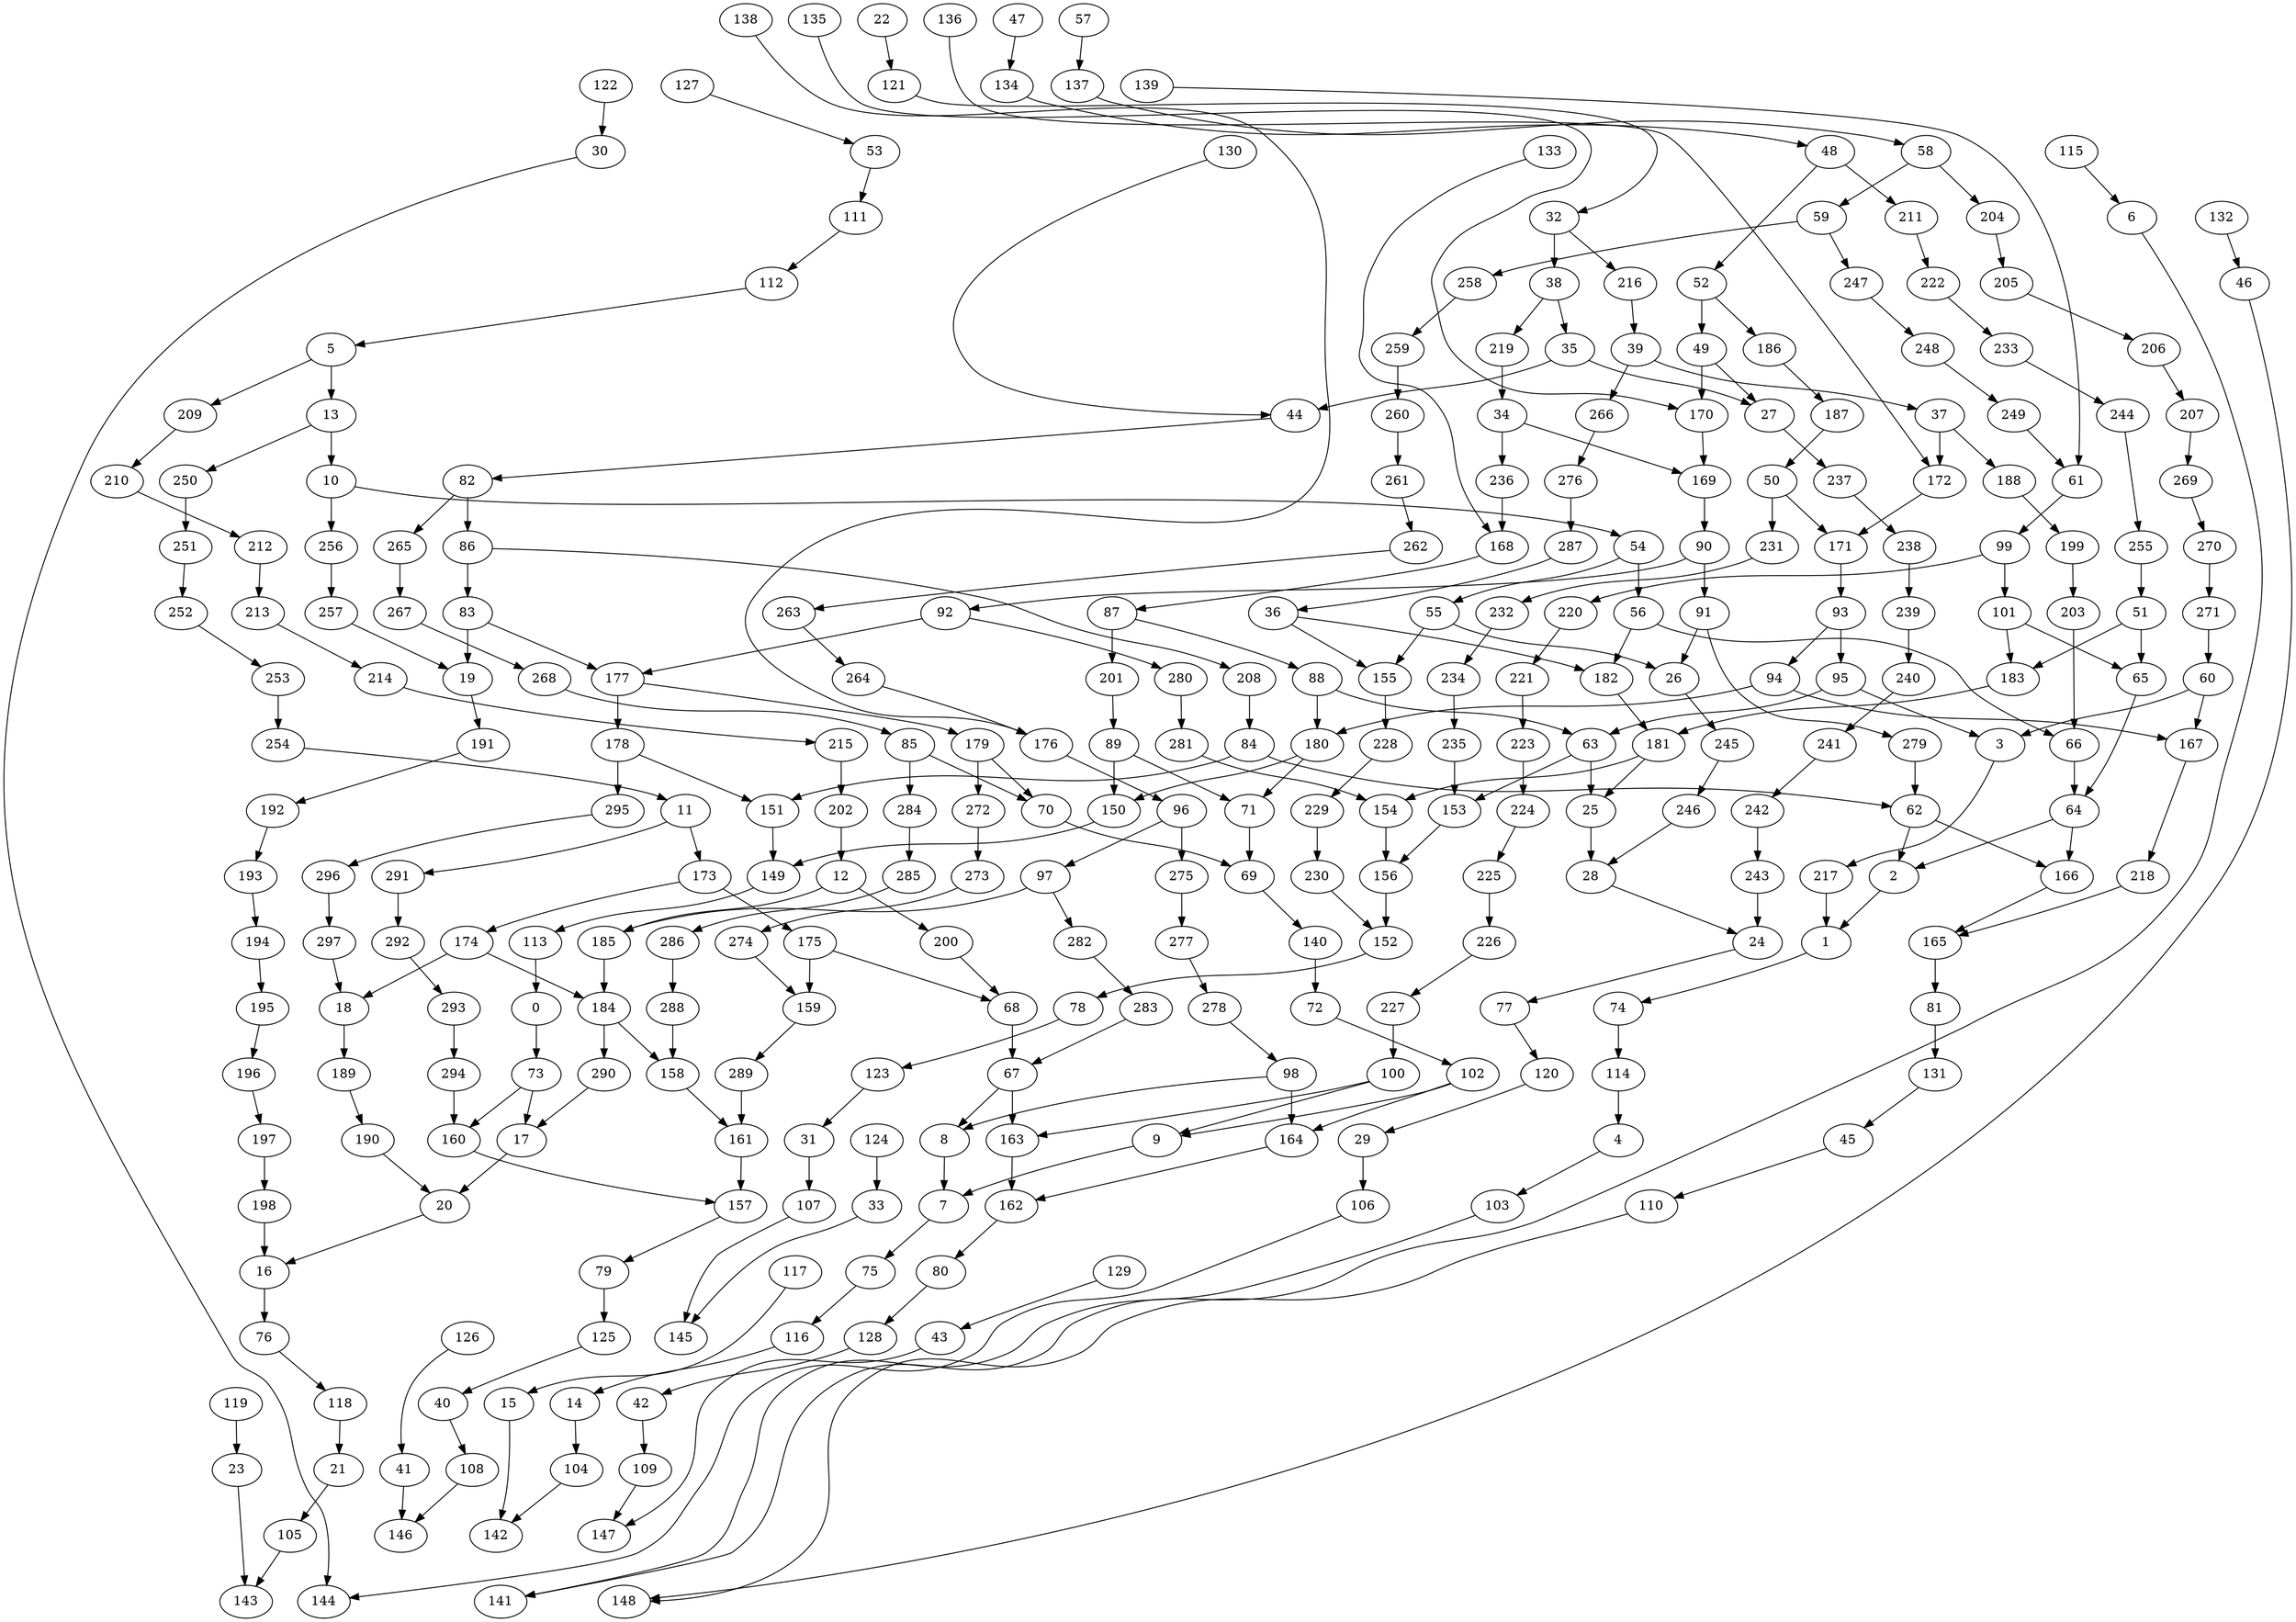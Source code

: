 digraph g {
0;
1;
2;
3;
4;
5;
6;
7;
8;
9;
10;
11;
12;
13;
14;
15;
16;
17;
18;
19;
20;
21;
22;
23;
24;
25;
26;
27;
28;
29;
30;
31;
32;
33;
34;
35;
36;
37;
38;
39;
40;
41;
42;
43;
44;
45;
46;
47;
48;
49;
50;
51;
52;
53;
54;
55;
56;
57;
58;
59;
60;
61;
62;
63;
64;
65;
66;
67;
68;
69;
70;
71;
72;
73;
74;
75;
76;
77;
78;
79;
80;
81;
82;
83;
84;
85;
86;
87;
88;
89;
90;
91;
92;
93;
94;
95;
96;
97;
98;
99;
100;
101;
102;
103;
104;
105;
106;
107;
108;
109;
110;
111;
112;
113;
114;
115;
116;
117;
118;
119;
120;
121;
122;
123;
124;
125;
126;
127;
128;
129;
130;
131;
132;
133;
134;
135;
136;
137;
138;
139;
140;
141;
142;
143;
144;
145;
146;
147;
148;
149;
150;
151;
152;
153;
154;
155;
156;
157;
158;
159;
160;
161;
162;
163;
164;
165;
166;
167;
168;
169;
170;
171;
172;
173;
174;
175;
176;
177;
178;
179;
180;
181;
182;
183;
184;
185;
186;
187;
188;
189;
190;
191;
192;
193;
194;
195;
196;
197;
198;
199;
200;
201;
202;
203;
204;
205;
206;
207;
208;
209;
210;
211;
212;
213;
214;
215;
216;
217;
218;
219;
220;
221;
222;
223;
224;
225;
226;
227;
228;
229;
230;
231;
232;
233;
234;
235;
236;
237;
238;
239;
240;
241;
242;
243;
244;
245;
246;
247;
248;
249;
250;
251;
252;
253;
254;
255;
256;
257;
258;
259;
260;
261;
262;
263;
264;
265;
266;
267;
268;
269;
270;
271;
272;
273;
274;
275;
276;
277;
278;
279;
280;
281;
282;
283;
284;
285;
286;
287;
288;
289;
290;
291;
292;
293;
294;
295;
296;
297;
0 -> 73 [weight=0];
1 -> 74 [weight=0];
2 -> 1 [weight=0];
3 -> 217 [weight=0];
4 -> 103 [weight=0];
5 -> 13 [weight=10];
5 -> 209 [weight=0];
6 -> 141 [weight=0];
7 -> 75 [weight=0];
8 -> 7 [weight=0];
9 -> 7 [weight=0];
10 -> 54 [weight=0];
10 -> 256 [weight=2];
11 -> 173 [weight=0];
11 -> 291 [weight=1];
12 -> 185 [weight=0];
12 -> 200 [weight=0];
13 -> 250 [weight=0];
13 -> 10 [weight=1];
14 -> 104 [weight=0];
15 -> 142 [weight=0];
16 -> 76 [weight=8];
17 -> 20 [weight=0];
18 -> 189 [weight=2];
19 -> 191 [weight=0];
20 -> 16 [weight=0];
21 -> 105 [weight=0];
22 -> 121 [weight=0];
23 -> 143 [weight=0];
24 -> 77 [weight=0];
25 -> 28 [weight=2];
26 -> 245 [weight=1];
27 -> 237 [weight=2];
28 -> 24 [weight=0];
29 -> 106 [weight=10];
30 -> 144 [weight=0];
31 -> 107 [weight=1];
32 -> 216 [weight=0];
32 -> 38 [weight=11];
33 -> 145 [weight=0];
34 -> 236 [weight=0];
34 -> 169 [weight=0];
35 -> 27 [weight=1];
35 -> 44 [weight=1];
36 -> 182 [weight=0];
36 -> 155 [weight=0];
37 -> 172 [weight=3];
37 -> 188 [weight=0];
38 -> 35 [weight=0];
38 -> 219 [weight=0];
39 -> 37 [weight=1];
39 -> 266 [weight=0];
40 -> 108 [weight=0];
41 -> 146 [weight=0];
42 -> 109 [weight=0];
43 -> 147 [weight=0];
44 -> 82 [weight=0];
45 -> 110 [weight=0];
46 -> 148 [weight=0];
47 -> 134 [weight=0];
48 -> 211 [weight=0];
48 -> 52 [weight=0];
49 -> 170 [weight=3];
49 -> 27 [weight=0];
50 -> 231 [weight=1];
50 -> 171 [weight=0];
51 -> 183 [weight=0];
51 -> 65 [weight=1];
52 -> 49 [weight=14];
52 -> 186 [weight=1];
53 -> 111 [weight=0];
54 -> 56 [weight=0];
54 -> 55 [weight=0];
55 -> 155 [weight=0];
55 -> 26 [weight=5];
56 -> 66 [weight=0];
56 -> 182 [weight=0];
57 -> 137 [weight=0];
58 -> 204 [weight=0];
58 -> 59 [weight=0];
59 -> 247 [weight=0];
59 -> 258 [weight=0];
60 -> 3 [weight=1];
60 -> 167 [weight=2];
61 -> 99 [weight=0];
62 -> 2 [weight=0];
62 -> 166 [weight=0];
63 -> 153 [weight=6];
63 -> 25 [weight=3];
64 -> 166 [weight=0];
64 -> 2 [weight=0];
65 -> 64 [weight=0];
66 -> 64 [weight=3];
67 -> 8 [weight=0];
67 -> 163 [weight=4];
68 -> 67 [weight=4];
69 -> 140 [weight=0];
70 -> 69 [weight=2];
71 -> 69 [weight=2];
72 -> 102 [weight=0];
73 -> 17 [weight=0];
73 -> 160 [weight=0];
74 -> 114 [weight=2];
75 -> 116 [weight=0];
76 -> 118 [weight=0];
77 -> 120 [weight=0];
78 -> 123 [weight=0];
79 -> 125 [weight=1];
80 -> 128 [weight=0];
81 -> 131 [weight=3];
82 -> 86 [weight=2];
82 -> 265 [weight=0];
83 -> 177 [weight=0];
83 -> 19 [weight=4];
84 -> 151 [weight=4];
84 -> 62 [weight=0];
85 -> 284 [weight=4];
85 -> 70 [weight=0];
86 -> 208 [weight=0];
86 -> 83 [weight=3];
87 -> 88 [weight=0];
87 -> 201 [weight=2];
88 -> 63 [weight=1];
88 -> 180 [weight=2];
89 -> 150 [weight=1];
89 -> 71 [weight=0];
90 -> 92 [weight=0];
90 -> 91 [weight=3];
91 -> 26 [weight=3];
91 -> 279 [weight=0];
92 -> 177 [weight=1];
92 -> 280 [weight=1];
93 -> 95 [weight=2];
93 -> 94 [weight=0];
94 -> 167 [weight=2];
94 -> 180 [weight=1];
95 -> 3 [weight=1];
95 -> 63 [weight=0];
96 -> 97 [weight=0];
96 -> 275 [weight=1];
97 -> 185 [weight=2];
97 -> 282 [weight=0];
98 -> 8 [weight=0];
98 -> 164 [weight=2];
99 -> 101 [weight=1];
99 -> 220 [weight=0];
100 -> 9 [weight=0];
100 -> 163 [weight=0];
101 -> 65 [weight=0];
101 -> 183 [weight=3];
102 -> 9 [weight=0];
102 -> 164 [weight=0];
103 -> 141 [weight=0];
104 -> 142 [weight=0];
105 -> 143 [weight=0];
106 -> 144 [weight=0];
107 -> 145 [weight=0];
108 -> 146 [weight=0];
109 -> 147 [weight=0];
110 -> 148 [weight=0];
111 -> 112 [weight=0];
112 -> 5 [weight=0];
113 -> 0 [weight=0];
114 -> 4 [weight=1];
115 -> 6 [weight=0];
116 -> 14 [weight=0];
117 -> 15 [weight=0];
118 -> 21 [weight=0];
119 -> 23 [weight=0];
120 -> 29 [weight=0];
121 -> 32 [weight=0];
122 -> 30 [weight=0];
123 -> 31 [weight=0];
124 -> 33 [weight=1];
125 -> 40 [weight=0];
126 -> 41 [weight=0];
127 -> 53 [weight=0];
128 -> 42 [weight=0];
129 -> 43 [weight=0];
130 -> 44 [weight=0];
131 -> 45 [weight=0];
132 -> 46 [weight=0];
133 -> 168 [weight=0];
134 -> 48 [weight=0];
135 -> 170 [weight=0];
136 -> 172 [weight=0];
137 -> 58 [weight=0];
138 -> 176 [weight=0];
139 -> 61 [weight=0];
140 -> 72 [weight=2];
149 -> 113 [weight=2];
150 -> 149 [weight=0];
151 -> 149 [weight=2];
152 -> 78 [weight=0];
153 -> 156 [weight=2];
154 -> 156 [weight=5];
155 -> 228 [weight=0];
156 -> 152 [weight=1];
157 -> 79 [weight=0];
158 -> 161 [weight=0];
159 -> 289 [weight=0];
160 -> 157 [weight=0];
161 -> 157 [weight=2];
162 -> 80 [weight=0];
163 -> 162 [weight=0];
164 -> 162 [weight=0];
165 -> 81 [weight=2];
166 -> 165 [weight=0];
167 -> 218 [weight=0];
168 -> 87 [weight=0];
169 -> 90 [weight=1];
170 -> 169 [weight=0];
171 -> 93 [weight=4];
172 -> 171 [weight=0];
173 -> 175 [weight=4];
173 -> 174 [weight=0];
174 -> 184 [weight=0];
174 -> 18 [weight=0];
175 -> 68 [weight=1];
175 -> 159 [weight=0];
176 -> 96 [weight=0];
177 -> 179 [weight=0];
177 -> 178 [weight=4];
178 -> 295 [weight=4];
178 -> 151 [weight=0];
179 -> 70 [weight=1];
179 -> 272 [weight=0];
180 -> 150 [weight=0];
180 -> 71 [weight=1];
181 -> 25 [weight=0];
181 -> 154 [weight=0];
182 -> 181 [weight=2];
183 -> 181 [weight=2];
184 -> 158 [weight=0];
184 -> 290 [weight=2];
185 -> 184 [weight=5];
186 -> 187 [weight=0];
187 -> 50 [weight=1];
188 -> 199 [weight=0];
189 -> 190 [weight=0];
190 -> 20 [weight=0];
191 -> 192 [weight=0];
192 -> 193 [weight=0];
193 -> 194 [weight=0];
194 -> 195 [weight=0];
195 -> 196 [weight=0];
196 -> 197 [weight=0];
197 -> 198 [weight=0];
198 -> 16 [weight=6];
199 -> 203 [weight=0];
200 -> 68 [weight=0];
201 -> 89 [weight=1];
202 -> 12 [weight=3];
203 -> 66 [weight=0];
204 -> 205 [weight=0];
205 -> 206 [weight=0];
206 -> 207 [weight=0];
207 -> 269 [weight=0];
208 -> 84 [weight=4];
209 -> 210 [weight=0];
210 -> 212 [weight=0];
211 -> 222 [weight=0];
212 -> 213 [weight=0];
213 -> 214 [weight=0];
214 -> 215 [weight=0];
215 -> 202 [weight=1];
216 -> 39 [weight=0];
217 -> 1 [weight=1];
218 -> 165 [weight=0];
219 -> 34 [weight=0];
220 -> 221 [weight=0];
221 -> 223 [weight=0];
222 -> 233 [weight=0];
223 -> 224 [weight=3];
224 -> 225 [weight=0];
225 -> 226 [weight=3];
226 -> 227 [weight=0];
227 -> 100 [weight=1];
228 -> 229 [weight=0];
229 -> 230 [weight=0];
230 -> 152 [weight=0];
231 -> 232 [weight=0];
232 -> 234 [weight=0];
233 -> 244 [weight=0];
234 -> 235 [weight=0];
235 -> 153 [weight=1];
236 -> 168 [weight=4];
237 -> 238 [weight=1];
238 -> 239 [weight=0];
239 -> 240 [weight=1];
240 -> 241 [weight=0];
241 -> 242 [weight=0];
242 -> 243 [weight=1];
243 -> 24 [weight=4];
244 -> 255 [weight=0];
245 -> 246 [weight=0];
246 -> 28 [weight=0];
247 -> 248 [weight=0];
248 -> 249 [weight=0];
249 -> 61 [weight=0];
250 -> 251 [weight=1];
251 -> 252 [weight=0];
252 -> 253 [weight=0];
253 -> 254 [weight=2];
254 -> 11 [weight=0];
255 -> 51 [weight=9];
256 -> 257 [weight=2];
257 -> 19 [weight=0];
258 -> 259 [weight=0];
259 -> 260 [weight=8];
260 -> 261 [weight=3];
261 -> 262 [weight=0];
262 -> 263 [weight=0];
263 -> 264 [weight=0];
264 -> 176 [weight=0];
265 -> 267 [weight=0];
266 -> 276 [weight=0];
267 -> 268 [weight=0];
268 -> 85 [weight=0];
269 -> 270 [weight=0];
270 -> 271 [weight=0];
271 -> 60 [weight=3];
272 -> 273 [weight=0];
273 -> 274 [weight=0];
274 -> 159 [weight=0];
275 -> 277 [weight=2];
276 -> 287 [weight=1];
277 -> 278 [weight=1];
278 -> 98 [weight=0];
279 -> 62 [weight=1];
280 -> 281 [weight=4];
281 -> 154 [weight=0];
282 -> 283 [weight=0];
283 -> 67 [weight=0];
284 -> 285 [weight=2];
285 -> 286 [weight=0];
286 -> 288 [weight=1];
287 -> 36 [weight=0];
288 -> 158 [weight=6];
289 -> 161 [weight=4];
290 -> 17 [weight=0];
291 -> 292 [weight=4];
292 -> 293 [weight=0];
293 -> 294 [weight=1];
294 -> 160 [weight=2];
295 -> 296 [weight=0];
296 -> 297 [weight=0];
297 -> 18 [weight=0];
}

